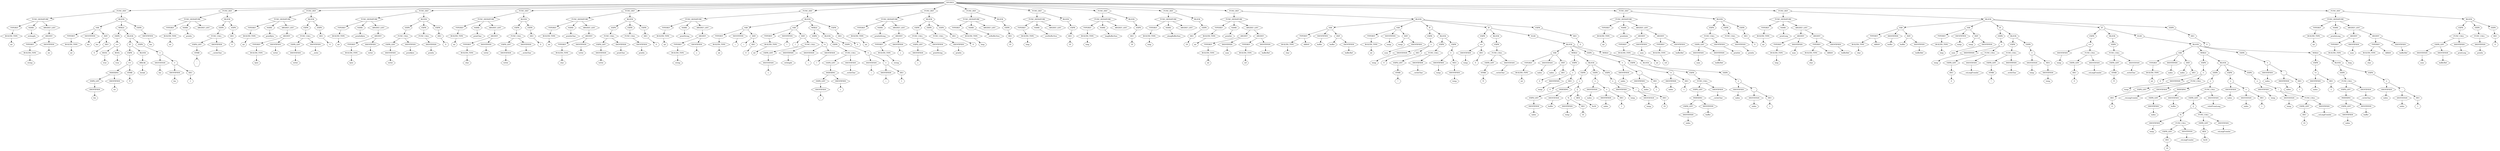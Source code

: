 digraph Tree {
    node [shape=hexagon];
    node_0 [label="SOURCE"]
    node_0 -> node_1;
    node_1 [label="FUNC_DEF"]
    node_1 -> node_2;
    node_2 [label="FUNC_SIGNATURE"]
    node_2 -> node_3;
    node_3 [label="TYPEREF"]
    node_3 -> node_4;
    node_4 [label="BUILTIN_TYPE"]
    node_4 -> node_5;
    node_5 [label="int"]
    node_2 -> node_6;
    node_6 [label="NAME"]
    node_6 -> node_7;
    node_7 [label="strlength"]
    node_2 -> node_8;
    node_8 [label="ARGDEF_LIST"]
    node_8 -> node_9;
    node_9 [label="ARGDEF"]
    node_9 -> node_10;
    node_10 [label="TYPEREF"]
    node_10 -> node_11;
    node_11 [label="BUILTIN_TYPE"]
    node_11 -> node_12;
    node_12 [label="string"]
    node_9 -> node_13;
    node_13 [label="IDENTIFIER"]
    node_13 -> node_14;
    node_14 [label="str"]
    node_1 -> node_15;
    node_15 [label="BLOCK"]
    node_15 -> node_16;
    node_16 [label="VAR"]
    node_16 -> node_17;
    node_17 [label="TYPEREF"]
    node_17 -> node_18;
    node_18 [label="BUILTIN_TYPE"]
    node_18 -> node_19;
    node_19 [label="int"]
    node_16 -> node_20;
    node_20 [label="IDENTIFIER"]
    node_20 -> node_21;
    node_21 [label="len"]
    node_16 -> node_22;
    node_22 [label="INIT"]
    node_22 -> node_23;
    node_23 [label="len"]
    node_22 -> node_24;
    node_24 [label="DEC"]
    node_24 -> node_25;
    node_25 [label="0"]
    node_15 -> node_26;
    node_26 [label="WHILE"]
    node_26 -> node_27;
    node_27 [label="EXPR"]
    node_27 -> node_28;
    node_28 [label="=="]
    node_28 -> node_29;
    node_29 [label="BOOL"]
    node_29 -> node_30;
    node_30 [label="true"]
    node_28 -> node_31;
    node_31 [label="BOOL"]
    node_31 -> node_32;
    node_32 [label="true"]
    node_26 -> node_33;
    node_33 [label="BLOCK"]
    node_33 -> node_34;
    node_34 [label="IF"]
    node_34 -> node_35;
    node_35 [label="EXPR"]
    node_35 -> node_36;
    node_36 [label="=="]
    node_36 -> node_37;
    node_37 [label="INDEXING"]
    node_37 -> node_38;
    node_38 [label="EXPR_LIST"]
    node_38 -> node_39;
    node_39 [label="IDENTIFIER"]
    node_39 -> node_40;
    node_40 [label="len"]
    node_37 -> node_41;
    node_41 [label="IDENTIFIER"]
    node_41 -> node_42;
    node_42 [label="str"]
    node_36 -> node_43;
    node_43 [label="SYMB"]
    node_43 -> node_44;
    node_44 [label="'\0'"]
    node_34 -> node_45;
    node_45 [label="BLOCK"]
    node_45 -> node_46;
    node_46 [label="BREAK"]
    node_46 -> node_47;
    node_47 [label="break"]
    node_33 -> node_48;
    node_48 [label="EXPR"]
    node_48 -> node_49;
    node_49 [label="="]
    node_49 -> node_50;
    node_50 [label="IDENTIFIER"]
    node_50 -> node_51;
    node_51 [label="len"]
    node_49 -> node_52;
    node_52 [label="+"]
    node_52 -> node_53;
    node_53 [label="IDENTIFIER"]
    node_53 -> node_54;
    node_54 [label="len"]
    node_52 -> node_55;
    node_55 [label="DEC"]
    node_55 -> node_56;
    node_56 [label="1"]
    node_15 -> node_57;
    node_57 [label="EXPR"]
    node_57 -> node_58;
    node_58 [label="IDENTIFIER"]
    node_58 -> node_59;
    node_59 [label="len"]
    node_0 -> node_60;
    node_60 [label="FUNC_DEF"]
    node_60 -> node_61;
    node_61 [label="FUNC_SIGNATURE"]
    node_61 -> node_62;
    node_62 [label="TYPEREF"]
    node_62 -> node_63;
    node_63 [label="BUILTIN_TYPE"]
    node_63 -> node_64;
    node_64 [label="int"]
    node_61 -> node_65;
    node_65 [label="NAME"]
    node_65 -> node_66;
    node_66 [label="println"]
    node_61 -> node_67;
    node_67 [label="ARGDEF_LIST"]
    node_60 -> node_68;
    node_68 [label="BLOCK"]
    node_68 -> node_69;
    node_69 [label="EXPR"]
    node_69 -> node_70;
    node_70 [label="FUNC_CALL"]
    node_70 -> node_71;
    node_71 [label="EXPR_LIST"]
    node_71 -> node_72;
    node_72 [label="SYMB"]
    node_72 -> node_73;
    node_73 [label="'\n'"]
    node_70 -> node_74;
    node_74 [label="IDENTIFIER"]
    node_74 -> node_75;
    node_75 [label="__writeChar"]
    node_68 -> node_76;
    node_76 [label="EXPR"]
    node_76 -> node_77;
    node_77 [label="DEC"]
    node_77 -> node_78;
    node_78 [label="0"]
    node_0 -> node_79;
    node_79 [label="FUNC_DEF"]
    node_79 -> node_80;
    node_80 [label="FUNC_SIGNATURE"]
    node_80 -> node_81;
    node_81 [label="TYPEREF"]
    node_81 -> node_82;
    node_82 [label="BUILTIN_TYPE"]
    node_82 -> node_83;
    node_83 [label="int"]
    node_80 -> node_84;
    node_84 [label="NAME"]
    node_84 -> node_85;
    node_85 [label="printByte"]
    node_80 -> node_86;
    node_86 [label="ARGDEF_LIST"]
    node_86 -> node_87;
    node_87 [label="ARGDEF"]
    node_87 -> node_88;
    node_88 [label="TYPEREF"]
    node_88 -> node_89;
    node_89 [label="BUILTIN_TYPE"]
    node_89 -> node_90;
    node_90 [label="byte"]
    node_87 -> node_91;
    node_91 [label="IDENTIFIER"]
    node_91 -> node_92;
    node_92 [label="toOut"]
    node_79 -> node_93;
    node_93 [label="BLOCK"]
    node_93 -> node_94;
    node_94 [label="EXPR"]
    node_94 -> node_95;
    node_95 [label="FUNC_CALL"]
    node_95 -> node_96;
    node_96 [label="EXPR_LIST"]
    node_96 -> node_97;
    node_97 [label="IDENTIFIER"]
    node_97 -> node_98;
    node_98 [label="toOut"]
    node_95 -> node_99;
    node_99 [label="IDENTIFIER"]
    node_99 -> node_100;
    node_100 [label="__write"]
    node_93 -> node_101;
    node_101 [label="EXPR"]
    node_101 -> node_102;
    node_102 [label="DEC"]
    node_102 -> node_103;
    node_103 [label="0"]
    node_0 -> node_104;
    node_104 [label="FUNC_DEF"]
    node_104 -> node_105;
    node_105 [label="FUNC_SIGNATURE"]
    node_105 -> node_106;
    node_106 [label="TYPEREF"]
    node_106 -> node_107;
    node_107 [label="BUILTIN_TYPE"]
    node_107 -> node_108;
    node_108 [label="int"]
    node_105 -> node_109;
    node_109 [label="NAME"]
    node_109 -> node_110;
    node_110 [label="printlnByte"]
    node_105 -> node_111;
    node_111 [label="ARGDEF_LIST"]
    node_111 -> node_112;
    node_112 [label="ARGDEF"]
    node_112 -> node_113;
    node_113 [label="TYPEREF"]
    node_113 -> node_114;
    node_114 [label="BUILTIN_TYPE"]
    node_114 -> node_115;
    node_115 [label="byte"]
    node_112 -> node_116;
    node_116 [label="IDENTIFIER"]
    node_116 -> node_117;
    node_117 [label="toOut"]
    node_104 -> node_118;
    node_118 [label="BLOCK"]
    node_118 -> node_119;
    node_119 [label="EXPR"]
    node_119 -> node_120;
    node_120 [label="FUNC_CALL"]
    node_120 -> node_121;
    node_121 [label="EXPR_LIST"]
    node_121 -> node_122;
    node_122 [label="IDENTIFIER"]
    node_122 -> node_123;
    node_123 [label="toOut"]
    node_120 -> node_124;
    node_124 [label="IDENTIFIER"]
    node_124 -> node_125;
    node_125 [label="printByte"]
    node_118 -> node_126;
    node_126 [label="EXPR"]
    node_126 -> node_127;
    node_127 [label="FUNC_CALL"]
    node_127 -> node_128;
    node_128 [label="IDENTIFIER"]
    node_128 -> node_129;
    node_129 [label="println"]
    node_118 -> node_130;
    node_130 [label="EXPR"]
    node_130 -> node_131;
    node_131 [label="DEC"]
    node_131 -> node_132;
    node_132 [label="0"]
    node_0 -> node_133;
    node_133 [label="FUNC_DEF"]
    node_133 -> node_134;
    node_134 [label="FUNC_SIGNATURE"]
    node_134 -> node_135;
    node_135 [label="TYPEREF"]
    node_135 -> node_136;
    node_136 [label="BUILTIN_TYPE"]
    node_136 -> node_137;
    node_137 [label="int"]
    node_134 -> node_138;
    node_138 [label="NAME"]
    node_138 -> node_139;
    node_139 [label="printChar"]
    node_134 -> node_140;
    node_140 [label="ARGDEF_LIST"]
    node_140 -> node_141;
    node_141 [label="ARGDEF"]
    node_141 -> node_142;
    node_142 [label="TYPEREF"]
    node_142 -> node_143;
    node_143 [label="BUILTIN_TYPE"]
    node_143 -> node_144;
    node_144 [label="char"]
    node_141 -> node_145;
    node_145 [label="IDENTIFIER"]
    node_145 -> node_146;
    node_146 [label="toOut"]
    node_133 -> node_147;
    node_147 [label="BLOCK"]
    node_147 -> node_148;
    node_148 [label="EXPR"]
    node_148 -> node_149;
    node_149 [label="FUNC_CALL"]
    node_149 -> node_150;
    node_150 [label="EXPR_LIST"]
    node_150 -> node_151;
    node_151 [label="IDENTIFIER"]
    node_151 -> node_152;
    node_152 [label="toOut"]
    node_149 -> node_153;
    node_153 [label="IDENTIFIER"]
    node_153 -> node_154;
    node_154 [label="__writeChar"]
    node_147 -> node_155;
    node_155 [label="EXPR"]
    node_155 -> node_156;
    node_156 [label="DEC"]
    node_156 -> node_157;
    node_157 [label="0"]
    node_0 -> node_158;
    node_158 [label="FUNC_DEF"]
    node_158 -> node_159;
    node_159 [label="FUNC_SIGNATURE"]
    node_159 -> node_160;
    node_160 [label="TYPEREF"]
    node_160 -> node_161;
    node_161 [label="BUILTIN_TYPE"]
    node_161 -> node_162;
    node_162 [label="int"]
    node_159 -> node_163;
    node_163 [label="NAME"]
    node_163 -> node_164;
    node_164 [label="printlnChar"]
    node_159 -> node_165;
    node_165 [label="ARGDEF_LIST"]
    node_165 -> node_166;
    node_166 [label="ARGDEF"]
    node_166 -> node_167;
    node_167 [label="TYPEREF"]
    node_167 -> node_168;
    node_168 [label="BUILTIN_TYPE"]
    node_168 -> node_169;
    node_169 [label="char"]
    node_166 -> node_170;
    node_170 [label="IDENTIFIER"]
    node_170 -> node_171;
    node_171 [label="toOut"]
    node_158 -> node_172;
    node_172 [label="BLOCK"]
    node_172 -> node_173;
    node_173 [label="EXPR"]
    node_173 -> node_174;
    node_174 [label="FUNC_CALL"]
    node_174 -> node_175;
    node_175 [label="EXPR_LIST"]
    node_175 -> node_176;
    node_176 [label="IDENTIFIER"]
    node_176 -> node_177;
    node_177 [label="toOut"]
    node_174 -> node_178;
    node_178 [label="IDENTIFIER"]
    node_178 -> node_179;
    node_179 [label="printChar"]
    node_172 -> node_180;
    node_180 [label="EXPR"]
    node_180 -> node_181;
    node_181 [label="FUNC_CALL"]
    node_181 -> node_182;
    node_182 [label="IDENTIFIER"]
    node_182 -> node_183;
    node_183 [label="println"]
    node_172 -> node_184;
    node_184 [label="EXPR"]
    node_184 -> node_185;
    node_185 [label="DEC"]
    node_185 -> node_186;
    node_186 [label="0"]
    node_0 -> node_187;
    node_187 [label="FUNC_DEF"]
    node_187 -> node_188;
    node_188 [label="FUNC_SIGNATURE"]
    node_188 -> node_189;
    node_189 [label="TYPEREF"]
    node_189 -> node_190;
    node_190 [label="BUILTIN_TYPE"]
    node_190 -> node_191;
    node_191 [label="int"]
    node_188 -> node_192;
    node_192 [label="NAME"]
    node_192 -> node_193;
    node_193 [label="printString"]
    node_188 -> node_194;
    node_194 [label="ARGDEF_LIST"]
    node_194 -> node_195;
    node_195 [label="ARGDEF"]
    node_195 -> node_196;
    node_196 [label="TYPEREF"]
    node_196 -> node_197;
    node_197 [label="BUILTIN_TYPE"]
    node_197 -> node_198;
    node_198 [label="string"]
    node_195 -> node_199;
    node_199 [label="IDENTIFIER"]
    node_199 -> node_200;
    node_200 [label="s"]
    node_187 -> node_201;
    node_201 [label="BLOCK"]
    node_201 -> node_202;
    node_202 [label="VAR"]
    node_202 -> node_203;
    node_203 [label="TYPEREF"]
    node_203 -> node_204;
    node_204 [label="BUILTIN_TYPE"]
    node_204 -> node_205;
    node_205 [label="int"]
    node_202 -> node_206;
    node_206 [label="IDENTIFIER"]
    node_206 -> node_207;
    node_207 [label="i"]
    node_202 -> node_208;
    node_208 [label="INIT"]
    node_208 -> node_209;
    node_209 [label="i"]
    node_208 -> node_210;
    node_210 [label="DEC"]
    node_210 -> node_211;
    node_211 [label="0"]
    node_201 -> node_212;
    node_212 [label="VAR"]
    node_212 -> node_213;
    node_213 [label="TYPEREF"]
    node_213 -> node_214;
    node_214 [label="BUILTIN_TYPE"]
    node_214 -> node_215;
    node_215 [label="int"]
    node_212 -> node_216;
    node_216 [label="IDENTIFIER"]
    node_216 -> node_217;
    node_217 [label="l"]
    node_212 -> node_218;
    node_218 [label="INIT"]
    node_218 -> node_219;
    node_219 [label="l"]
    node_218 -> node_220;
    node_220 [label="FUNC_CALL"]
    node_220 -> node_221;
    node_221 [label="EXPR_LIST"]
    node_221 -> node_222;
    node_222 [label="IDENTIFIER"]
    node_222 -> node_223;
    node_223 [label="s"]
    node_220 -> node_224;
    node_224 [label="IDENTIFIER"]
    node_224 -> node_225;
    node_225 [label="strlength"]
    node_201 -> node_226;
    node_226 [label="WHILE"]
    node_226 -> node_227;
    node_227 [label="EXPR"]
    node_227 -> node_228;
    node_228 [label="!="]
    node_228 -> node_229;
    node_229 [label="IDENTIFIER"]
    node_229 -> node_230;
    node_230 [label="i"]
    node_228 -> node_231;
    node_231 [label="IDENTIFIER"]
    node_231 -> node_232;
    node_232 [label="l"]
    node_226 -> node_233;
    node_233 [label="BLOCK"]
    node_233 -> node_234;
    node_234 [label="EXPR"]
    node_234 -> node_235;
    node_235 [label="FUNC_CALL"]
    node_235 -> node_236;
    node_236 [label="EXPR_LIST"]
    node_236 -> node_237;
    node_237 [label="INDEXING"]
    node_237 -> node_238;
    node_238 [label="EXPR_LIST"]
    node_238 -> node_239;
    node_239 [label="IDENTIFIER"]
    node_239 -> node_240;
    node_240 [label="i"]
    node_237 -> node_241;
    node_241 [label="IDENTIFIER"]
    node_241 -> node_242;
    node_242 [label="s"]
    node_235 -> node_243;
    node_243 [label="IDENTIFIER"]
    node_243 -> node_244;
    node_244 [label="__writeChar"]
    node_233 -> node_245;
    node_245 [label="EXPR"]
    node_245 -> node_246;
    node_246 [label="="]
    node_246 -> node_247;
    node_247 [label="IDENTIFIER"]
    node_247 -> node_248;
    node_248 [label="i"]
    node_246 -> node_249;
    node_249 [label="+"]
    node_249 -> node_250;
    node_250 [label="IDENTIFIER"]
    node_250 -> node_251;
    node_251 [label="i"]
    node_249 -> node_252;
    node_252 [label="DEC"]
    node_252 -> node_253;
    node_253 [label="1"]
    node_201 -> node_254;
    node_254 [label="EXPR"]
    node_254 -> node_255;
    node_255 [label="DEC"]
    node_255 -> node_256;
    node_256 [label="0"]
    node_0 -> node_257;
    node_257 [label="FUNC_DEF"]
    node_257 -> node_258;
    node_258 [label="FUNC_SIGNATURE"]
    node_258 -> node_259;
    node_259 [label="TYPEREF"]
    node_259 -> node_260;
    node_260 [label="BUILTIN_TYPE"]
    node_260 -> node_261;
    node_261 [label="int"]
    node_258 -> node_262;
    node_262 [label="NAME"]
    node_262 -> node_263;
    node_263 [label="printlnString"]
    node_258 -> node_264;
    node_264 [label="ARGDEF_LIST"]
    node_264 -> node_265;
    node_265 [label="ARGDEF"]
    node_265 -> node_266;
    node_266 [label="TYPEREF"]
    node_266 -> node_267;
    node_267 [label="BUILTIN_TYPE"]
    node_267 -> node_268;
    node_268 [label="string"]
    node_265 -> node_269;
    node_269 [label="IDENTIFIER"]
    node_269 -> node_270;
    node_270 [label="s"]
    node_257 -> node_271;
    node_271 [label="BLOCK"]
    node_271 -> node_272;
    node_272 [label="EXPR"]
    node_272 -> node_273;
    node_273 [label="FUNC_CALL"]
    node_273 -> node_274;
    node_274 [label="EXPR_LIST"]
    node_274 -> node_275;
    node_275 [label="IDENTIFIER"]
    node_275 -> node_276;
    node_276 [label="s"]
    node_273 -> node_277;
    node_277 [label="IDENTIFIER"]
    node_277 -> node_278;
    node_278 [label="printString"]
    node_271 -> node_279;
    node_279 [label="EXPR"]
    node_279 -> node_280;
    node_280 [label="FUNC_CALL"]
    node_280 -> node_281;
    node_281 [label="IDENTIFIER"]
    node_281 -> node_282;
    node_282 [label="println"]
    node_271 -> node_283;
    node_283 [label="EXPR"]
    node_283 -> node_284;
    node_284 [label="DEC"]
    node_284 -> node_285;
    node_285 [label="0"]
    node_0 -> node_286;
    node_286 [label="FUNC_DEF"]
    node_286 -> node_287;
    node_287 [label="FUNC_SIGNATURE"]
    node_287 -> node_288;
    node_288 [label="TYPEREF"]
    node_288 -> node_289;
    node_289 [label="BUILTIN_TYPE"]
    node_289 -> node_290;
    node_290 [label="long"]
    node_287 -> node_291;
    node_291 [label="NAME"]
    node_291 -> node_292;
    node_292 [label="intBufferSize"]
    node_287 -> node_293;
    node_293 [label="ARGDEF_LIST"]
    node_286 -> node_294;
    node_294 [label="BLOCK"]
    node_294 -> node_295;
    node_295 [label="EXPR"]
    node_295 -> node_296;
    node_296 [label="DEC"]
    node_296 -> node_297;
    node_297 [label="10"]
    node_0 -> node_298;
    node_298 [label="FUNC_DEF"]
    node_298 -> node_299;
    node_299 [label="FUNC_SIGNATURE"]
    node_299 -> node_300;
    node_300 [label="TYPEREF"]
    node_300 -> node_301;
    node_301 [label="BUILTIN_TYPE"]
    node_301 -> node_302;
    node_302 [label="long"]
    node_299 -> node_303;
    node_303 [label="NAME"]
    node_303 -> node_304;
    node_304 [label="uintBufferSize"]
    node_299 -> node_305;
    node_305 [label="ARGDEF_LIST"]
    node_298 -> node_306;
    node_306 [label="BLOCK"]
    node_306 -> node_307;
    node_307 [label="EXPR"]
    node_307 -> node_308;
    node_308 [label="DEC"]
    node_308 -> node_309;
    node_309 [label="10"]
    node_0 -> node_310;
    node_310 [label="FUNC_DEF"]
    node_310 -> node_311;
    node_311 [label="FUNC_SIGNATURE"]
    node_311 -> node_312;
    node_312 [label="TYPEREF"]
    node_312 -> node_313;
    node_313 [label="BUILTIN_TYPE"]
    node_313 -> node_314;
    node_314 [label="long"]
    node_311 -> node_315;
    node_315 [label="NAME"]
    node_315 -> node_316;
    node_316 [label="longBufferSize"]
    node_311 -> node_317;
    node_317 [label="ARGDEF_LIST"]
    node_310 -> node_318;
    node_318 [label="BLOCK"]
    node_318 -> node_319;
    node_319 [label="EXPR"]
    node_319 -> node_320;
    node_320 [label="DEC"]
    node_320 -> node_321;
    node_321 [label="19"]
    node_0 -> node_322;
    node_322 [label="FUNC_DEF"]
    node_322 -> node_323;
    node_323 [label="FUNC_SIGNATURE"]
    node_323 -> node_324;
    node_324 [label="TYPEREF"]
    node_324 -> node_325;
    node_325 [label="BUILTIN_TYPE"]
    node_325 -> node_326;
    node_326 [label="long"]
    node_323 -> node_327;
    node_327 [label="NAME"]
    node_327 -> node_328;
    node_328 [label="ulongBufferSize"]
    node_323 -> node_329;
    node_329 [label="ARGDEF_LIST"]
    node_322 -> node_330;
    node_330 [label="BLOCK"]
    node_330 -> node_331;
    node_331 [label="EXPR"]
    node_331 -> node_332;
    node_332 [label="DEC"]
    node_332 -> node_333;
    node_333 [label="19"]
    node_0 -> node_334;
    node_334 [label="FUNC_DEF"]
    node_334 -> node_335;
    node_335 [label="FUNC_SIGNATURE"]
    node_335 -> node_336;
    node_336 [label="TYPEREF"]
    node_336 -> node_337;
    node_337 [label="BUILTIN_TYPE"]
    node_337 -> node_338;
    node_338 [label="int"]
    node_335 -> node_339;
    node_339 [label="NAME"]
    node_339 -> node_340;
    node_340 [label="printInt"]
    node_335 -> node_341;
    node_341 [label="ARGDEF_LIST"]
    node_341 -> node_342;
    node_342 [label="ARGDEF"]
    node_342 -> node_343;
    node_343 [label="TYPEREF"]
    node_343 -> node_344;
    node_344 [label="BUILTIN_TYPE"]
    node_344 -> node_345;
    node_345 [label="int"]
    node_342 -> node_346;
    node_346 [label="IDENTIFIER"]
    node_346 -> node_347;
    node_347 [label="num"]
    node_341 -> node_348;
    node_348 [label="ARGDEF"]
    node_348 -> node_349;
    node_349 [label="TYPEREF"]
    node_349 -> node_350;
    node_350 [label="BUILTIN_TYPE"]
    node_350 -> node_351;
    node_351 [label="ref"]
    node_348 -> node_352;
    node_352 [label="IDENTIFIER"]
    node_352 -> node_353;
    node_353 [label="bufferRef"]
    node_334 -> node_354;
    node_354 [label="BLOCK"]
    node_354 -> node_355;
    node_355 [label="VAR"]
    node_355 -> node_356;
    node_356 [label="TYPEREF"]
    node_356 -> node_357;
    node_357 [label="BUILTIN_TYPE"]
    node_357 -> node_358;
    node_358 [label="char"]
    node_356 -> node_359;
    node_359 [label="ARRAY"]
    node_355 -> node_360;
    node_360 [label="IDENTIFIER"]
    node_360 -> node_361;
    node_361 [label="buffer"]
    node_355 -> node_362;
    node_362 [label="INIT"]
    node_362 -> node_363;
    node_363 [label="buffer"]
    node_362 -> node_364;
    node_364 [label="IDENTIFIER"]
    node_364 -> node_365;
    node_365 [label="bufferRef"]
    node_354 -> node_366;
    node_366 [label="VAR"]
    node_366 -> node_367;
    node_367 [label="TYPEREF"]
    node_367 -> node_368;
    node_368 [label="BUILTIN_TYPE"]
    node_368 -> node_369;
    node_369 [label="int"]
    node_366 -> node_370;
    node_370 [label="IDENTIFIER"]
    node_370 -> node_371;
    node_371 [label="temp"]
    node_366 -> node_372;
    node_372 [label="INIT"]
    node_372 -> node_373;
    node_373 [label="temp"]
    node_372 -> node_374;
    node_374 [label="IDENTIFIER"]
    node_374 -> node_375;
    node_375 [label="num"]
    node_354 -> node_376;
    node_376 [label="IF"]
    node_376 -> node_377;
    node_377 [label="EXPR"]
    node_377 -> node_378;
    node_378 [label="<"]
    node_378 -> node_379;
    node_379 [label="IDENTIFIER"]
    node_379 -> node_380;
    node_380 [label="temp"]
    node_378 -> node_381;
    node_381 [label="DEC"]
    node_381 -> node_382;
    node_382 [label="0"]
    node_376 -> node_383;
    node_383 [label="BLOCK"]
    node_383 -> node_384;
    node_384 [label="EXPR"]
    node_384 -> node_385;
    node_385 [label="FUNC_CALL"]
    node_385 -> node_386;
    node_386 [label="EXPR_LIST"]
    node_386 -> node_387;
    node_387 [label="SYMB"]
    node_387 -> node_388;
    node_388 [label="'-'"]
    node_385 -> node_389;
    node_389 [label="IDENTIFIER"]
    node_389 -> node_390;
    node_390 [label="__writeChar"]
    node_383 -> node_391;
    node_391 [label="EXPR"]
    node_391 -> node_392;
    node_392 [label="="]
    node_392 -> node_393;
    node_393 [label="IDENTIFIER"]
    node_393 -> node_394;
    node_394 [label="temp"]
    node_392 -> node_395;
    node_395 [label="NEG"]
    node_395 -> node_396;
    node_396 [label="IDENTIFIER"]
    node_396 -> node_397;
    node_397 [label="temp"]
    node_354 -> node_398;
    node_398 [label="IF"]
    node_398 -> node_399;
    node_399 [label="EXPR"]
    node_399 -> node_400;
    node_400 [label="=="]
    node_400 -> node_401;
    node_401 [label="IDENTIFIER"]
    node_401 -> node_402;
    node_402 [label="temp"]
    node_400 -> node_403;
    node_403 [label="DEC"]
    node_403 -> node_404;
    node_404 [label="0"]
    node_398 -> node_405;
    node_405 [label="BLOCK"]
    node_405 -> node_406;
    node_406 [label="EXPR"]
    node_406 -> node_407;
    node_407 [label="FUNC_CALL"]
    node_407 -> node_408;
    node_408 [label="EXPR_LIST"]
    node_408 -> node_409;
    node_409 [label="SYMB"]
    node_409 -> node_410;
    node_410 [label="'0'"]
    node_407 -> node_411;
    node_411 [label="IDENTIFIER"]
    node_411 -> node_412;
    node_412 [label="__writeChar"]
    node_398 -> node_413;
    node_413 [label="ELSE"]
    node_413 -> node_414;
    node_414 [label="BLOCK"]
    node_414 -> node_415;
    node_415 [label="VAR"]
    node_415 -> node_416;
    node_416 [label="TYPEREF"]
    node_416 -> node_417;
    node_417 [label="BUILTIN_TYPE"]
    node_417 -> node_418;
    node_418 [label="int"]
    node_415 -> node_419;
    node_419 [label="IDENTIFIER"]
    node_419 -> node_420;
    node_420 [label="index"]
    node_415 -> node_421;
    node_421 [label="INIT"]
    node_421 -> node_422;
    node_422 [label="index"]
    node_421 -> node_423;
    node_423 [label="DEC"]
    node_423 -> node_424;
    node_424 [label="0"]
    node_414 -> node_425;
    node_425 [label="WHILE"]
    node_425 -> node_426;
    node_426 [label="EXPR"]
    node_426 -> node_427;
    node_427 [label=">"]
    node_427 -> node_428;
    node_428 [label="IDENTIFIER"]
    node_428 -> node_429;
    node_429 [label="temp"]
    node_427 -> node_430;
    node_430 [label="DEC"]
    node_430 -> node_431;
    node_431 [label="0"]
    node_425 -> node_432;
    node_432 [label="BLOCK"]
    node_432 -> node_433;
    node_433 [label="EXPR"]
    node_433 -> node_434;
    node_434 [label="="]
    node_434 -> node_435;
    node_435 [label="INDEXING"]
    node_435 -> node_436;
    node_436 [label="EXPR_LIST"]
    node_436 -> node_437;
    node_437 [label="IDENTIFIER"]
    node_437 -> node_438;
    node_438 [label="index"]
    node_435 -> node_439;
    node_439 [label="IDENTIFIER"]
    node_439 -> node_440;
    node_440 [label="buffer"]
    node_434 -> node_441;
    node_441 [label="||"]
    node_441 -> node_442;
    node_442 [label="%"]
    node_442 -> node_443;
    node_443 [label="IDENTIFIER"]
    node_443 -> node_444;
    node_444 [label="temp"]
    node_442 -> node_445;
    node_445 [label="DEC"]
    node_445 -> node_446;
    node_446 [label="10"]
    node_441 -> node_447;
    node_447 [label="HEX"]
    node_447 -> node_448;
    node_448 [label="0x30"]
    node_432 -> node_449;
    node_449 [label="EXPR"]
    node_449 -> node_450;
    node_450 [label="="]
    node_450 -> node_451;
    node_451 [label="IDENTIFIER"]
    node_451 -> node_452;
    node_452 [label="index"]
    node_450 -> node_453;
    node_453 [label="+"]
    node_453 -> node_454;
    node_454 [label="IDENTIFIER"]
    node_454 -> node_455;
    node_455 [label="index"]
    node_453 -> node_456;
    node_456 [label="DEC"]
    node_456 -> node_457;
    node_457 [label="1"]
    node_432 -> node_458;
    node_458 [label="EXPR"]
    node_458 -> node_459;
    node_459 [label="="]
    node_459 -> node_460;
    node_460 [label="IDENTIFIER"]
    node_460 -> node_461;
    node_461 [label="temp"]
    node_459 -> node_462;
    node_462 [label="/"]
    node_462 -> node_463;
    node_463 [label="IDENTIFIER"]
    node_463 -> node_464;
    node_464 [label="temp"]
    node_462 -> node_465;
    node_465 [label="DEC"]
    node_465 -> node_466;
    node_466 [label="10"]
    node_414 -> node_467;
    node_467 [label="EXPR"]
    node_467 -> node_468;
    node_468 [label="="]
    node_468 -> node_469;
    node_469 [label="IDENTIFIER"]
    node_469 -> node_470;
    node_470 [label="index"]
    node_468 -> node_471;
    node_471 [label="-"]
    node_471 -> node_472;
    node_472 [label="IDENTIFIER"]
    node_472 -> node_473;
    node_473 [label="index"]
    node_471 -> node_474;
    node_474 [label="DEC"]
    node_474 -> node_475;
    node_475 [label="1"]
    node_414 -> node_476;
    node_476 [label="WHILE"]
    node_476 -> node_477;
    node_477 [label="EXPR"]
    node_477 -> node_478;
    node_478 [label="!="]
    node_478 -> node_479;
    node_479 [label="IDENTIFIER"]
    node_479 -> node_480;
    node_480 [label="index"]
    node_478 -> node_481;
    node_481 [label="DEC"]
    node_481 -> node_482;
    node_482 [label="-1"]
    node_476 -> node_483;
    node_483 [label="BLOCK"]
    node_483 -> node_484;
    node_484 [label="EXPR"]
    node_484 -> node_485;
    node_485 [label="FUNC_CALL"]
    node_485 -> node_486;
    node_486 [label="EXPR_LIST"]
    node_486 -> node_487;
    node_487 [label="INDEXING"]
    node_487 -> node_488;
    node_488 [label="EXPR_LIST"]
    node_488 -> node_489;
    node_489 [label="IDENTIFIER"]
    node_489 -> node_490;
    node_490 [label="index"]
    node_487 -> node_491;
    node_491 [label="IDENTIFIER"]
    node_491 -> node_492;
    node_492 [label="buffer"]
    node_485 -> node_493;
    node_493 [label="IDENTIFIER"]
    node_493 -> node_494;
    node_494 [label="__writeChar"]
    node_483 -> node_495;
    node_495 [label="EXPR"]
    node_495 -> node_496;
    node_496 [label="="]
    node_496 -> node_497;
    node_497 [label="IDENTIFIER"]
    node_497 -> node_498;
    node_498 [label="index"]
    node_496 -> node_499;
    node_499 [label="-"]
    node_499 -> node_500;
    node_500 [label="IDENTIFIER"]
    node_500 -> node_501;
    node_501 [label="index"]
    node_499 -> node_502;
    node_502 [label="DEC"]
    node_502 -> node_503;
    node_503 [label="1"]
    node_354 -> node_504;
    node_504 [label="EXPR"]
    node_504 -> node_505;
    node_505 [label="DEC"]
    node_505 -> node_506;
    node_506 [label="0"]
    node_0 -> node_507;
    node_507 [label="FUNC_DEF"]
    node_507 -> node_508;
    node_508 [label="FUNC_SIGNATURE"]
    node_508 -> node_509;
    node_509 [label="TYPEREF"]
    node_509 -> node_510;
    node_510 [label="BUILTIN_TYPE"]
    node_510 -> node_511;
    node_511 [label="int"]
    node_508 -> node_512;
    node_512 [label="NAME"]
    node_512 -> node_513;
    node_513 [label="printlnInt"]
    node_508 -> node_514;
    node_514 [label="ARGDEF_LIST"]
    node_514 -> node_515;
    node_515 [label="ARGDEF"]
    node_515 -> node_516;
    node_516 [label="TYPEREF"]
    node_516 -> node_517;
    node_517 [label="BUILTIN_TYPE"]
    node_517 -> node_518;
    node_518 [label="int"]
    node_515 -> node_519;
    node_519 [label="IDENTIFIER"]
    node_519 -> node_520;
    node_520 [label="num"]
    node_514 -> node_521;
    node_521 [label="ARGDEF"]
    node_521 -> node_522;
    node_522 [label="TYPEREF"]
    node_522 -> node_523;
    node_523 [label="BUILTIN_TYPE"]
    node_523 -> node_524;
    node_524 [label="ref"]
    node_521 -> node_525;
    node_525 [label="IDENTIFIER"]
    node_525 -> node_526;
    node_526 [label="bufferRef"]
    node_507 -> node_527;
    node_527 [label="BLOCK"]
    node_527 -> node_528;
    node_528 [label="EXPR"]
    node_528 -> node_529;
    node_529 [label="FUNC_CALL"]
    node_529 -> node_530;
    node_530 [label="EXPR_LIST"]
    node_530 -> node_531;
    node_531 [label="IDENTIFIER"]
    node_531 -> node_532;
    node_532 [label="num"]
    node_530 -> node_533;
    node_533 [label="IDENTIFIER"]
    node_533 -> node_534;
    node_534 [label="bufferRef"]
    node_529 -> node_535;
    node_535 [label="IDENTIFIER"]
    node_535 -> node_536;
    node_536 [label="printInt"]
    node_527 -> node_537;
    node_537 [label="EXPR"]
    node_537 -> node_538;
    node_538 [label="FUNC_CALL"]
    node_538 -> node_539;
    node_539 [label="IDENTIFIER"]
    node_539 -> node_540;
    node_540 [label="println"]
    node_527 -> node_541;
    node_541 [label="EXPR"]
    node_541 -> node_542;
    node_542 [label="DEC"]
    node_542 -> node_543;
    node_543 [label="0"]
    node_0 -> node_544;
    node_544 [label="FUNC_DEF"]
    node_544 -> node_545;
    node_545 [label="FUNC_SIGNATURE"]
    node_545 -> node_546;
    node_546 [label="TYPEREF"]
    node_546 -> node_547;
    node_547 [label="BUILTIN_TYPE"]
    node_547 -> node_548;
    node_548 [label="int"]
    node_545 -> node_549;
    node_549 [label="NAME"]
    node_549 -> node_550;
    node_550 [label="printLong"]
    node_545 -> node_551;
    node_551 [label="ARGDEF_LIST"]
    node_551 -> node_552;
    node_552 [label="ARGDEF"]
    node_552 -> node_553;
    node_553 [label="TYPEREF"]
    node_553 -> node_554;
    node_554 [label="BUILTIN_TYPE"]
    node_554 -> node_555;
    node_555 [label="long"]
    node_552 -> node_556;
    node_556 [label="IDENTIFIER"]
    node_556 -> node_557;
    node_557 [label="num"]
    node_551 -> node_558;
    node_558 [label="ARGDEF"]
    node_558 -> node_559;
    node_559 [label="TYPEREF"]
    node_559 -> node_560;
    node_560 [label="BUILTIN_TYPE"]
    node_560 -> node_561;
    node_561 [label="char"]
    node_559 -> node_562;
    node_562 [label="ARRAY"]
    node_558 -> node_563;
    node_563 [label="IDENTIFIER"]
    node_563 -> node_564;
    node_564 [label="bufferRef"]
    node_544 -> node_565;
    node_565 [label="BLOCK"]
    node_565 -> node_566;
    node_566 [label="VAR"]
    node_566 -> node_567;
    node_567 [label="TYPEREF"]
    node_567 -> node_568;
    node_568 [label="BUILTIN_TYPE"]
    node_568 -> node_569;
    node_569 [label="char"]
    node_567 -> node_570;
    node_570 [label="ARRAY"]
    node_566 -> node_571;
    node_571 [label="IDENTIFIER"]
    node_571 -> node_572;
    node_572 [label="buffer"]
    node_566 -> node_573;
    node_573 [label="INIT"]
    node_573 -> node_574;
    node_574 [label="buffer"]
    node_573 -> node_575;
    node_575 [label="IDENTIFIER"]
    node_575 -> node_576;
    node_576 [label="bufferRef"]
    node_565 -> node_577;
    node_577 [label="VAR"]
    node_577 -> node_578;
    node_578 [label="TYPEREF"]
    node_578 -> node_579;
    node_579 [label="BUILTIN_TYPE"]
    node_579 -> node_580;
    node_580 [label="long"]
    node_577 -> node_581;
    node_581 [label="IDENTIFIER"]
    node_581 -> node_582;
    node_582 [label="temp"]
    node_577 -> node_583;
    node_583 [label="INIT"]
    node_583 -> node_584;
    node_584 [label="temp"]
    node_583 -> node_585;
    node_585 [label="IDENTIFIER"]
    node_585 -> node_586;
    node_586 [label="num"]
    node_565 -> node_587;
    node_587 [label="IF"]
    node_587 -> node_588;
    node_588 [label="EXPR"]
    node_588 -> node_589;
    node_589 [label="<"]
    node_589 -> node_590;
    node_590 [label="IDENTIFIER"]
    node_590 -> node_591;
    node_591 [label="temp"]
    node_589 -> node_592;
    node_592 [label="FUNC_CALL"]
    node_592 -> node_593;
    node_593 [label="EXPR_LIST"]
    node_593 -> node_594;
    node_594 [label="DEC"]
    node_594 -> node_595;
    node_595 [label="0"]
    node_592 -> node_596;
    node_596 [label="IDENTIFIER"]
    node_596 -> node_597;
    node_597 [label="__toLongFromInt"]
    node_587 -> node_598;
    node_598 [label="BLOCK"]
    node_598 -> node_599;
    node_599 [label="EXPR"]
    node_599 -> node_600;
    node_600 [label="FUNC_CALL"]
    node_600 -> node_601;
    node_601 [label="EXPR_LIST"]
    node_601 -> node_602;
    node_602 [label="SYMB"]
    node_602 -> node_603;
    node_603 [label="'-'"]
    node_600 -> node_604;
    node_604 [label="IDENTIFIER"]
    node_604 -> node_605;
    node_605 [label="__writeChar"]
    node_598 -> node_606;
    node_606 [label="EXPR"]
    node_606 -> node_607;
    node_607 [label="="]
    node_607 -> node_608;
    node_608 [label="IDENTIFIER"]
    node_608 -> node_609;
    node_609 [label="temp"]
    node_607 -> node_610;
    node_610 [label="NEG"]
    node_610 -> node_611;
    node_611 [label="IDENTIFIER"]
    node_611 -> node_612;
    node_612 [label="temp"]
    node_565 -> node_613;
    node_613 [label="IF"]
    node_613 -> node_614;
    node_614 [label="EXPR"]
    node_614 -> node_615;
    node_615 [label="=="]
    node_615 -> node_616;
    node_616 [label="IDENTIFIER"]
    node_616 -> node_617;
    node_617 [label="temp"]
    node_615 -> node_618;
    node_618 [label="FUNC_CALL"]
    node_618 -> node_619;
    node_619 [label="EXPR_LIST"]
    node_619 -> node_620;
    node_620 [label="DEC"]
    node_620 -> node_621;
    node_621 [label="0"]
    node_618 -> node_622;
    node_622 [label="IDENTIFIER"]
    node_622 -> node_623;
    node_623 [label="__toLongFromInt"]
    node_613 -> node_624;
    node_624 [label="BLOCK"]
    node_624 -> node_625;
    node_625 [label="EXPR"]
    node_625 -> node_626;
    node_626 [label="FUNC_CALL"]
    node_626 -> node_627;
    node_627 [label="EXPR_LIST"]
    node_627 -> node_628;
    node_628 [label="SYMB"]
    node_628 -> node_629;
    node_629 [label="'0'"]
    node_626 -> node_630;
    node_630 [label="IDENTIFIER"]
    node_630 -> node_631;
    node_631 [label="__writeChar"]
    node_613 -> node_632;
    node_632 [label="ELSE"]
    node_632 -> node_633;
    node_633 [label="BLOCK"]
    node_633 -> node_634;
    node_634 [label="VAR"]
    node_634 -> node_635;
    node_635 [label="TYPEREF"]
    node_635 -> node_636;
    node_636 [label="BUILTIN_TYPE"]
    node_636 -> node_637;
    node_637 [label="int"]
    node_634 -> node_638;
    node_638 [label="IDENTIFIER"]
    node_638 -> node_639;
    node_639 [label="index"]
    node_634 -> node_640;
    node_640 [label="INIT"]
    node_640 -> node_641;
    node_641 [label="index"]
    node_640 -> node_642;
    node_642 [label="DEC"]
    node_642 -> node_643;
    node_643 [label="0"]
    node_633 -> node_644;
    node_644 [label="WHILE"]
    node_644 -> node_645;
    node_645 [label="EXPR"]
    node_645 -> node_646;
    node_646 [label=">"]
    node_646 -> node_647;
    node_647 [label="IDENTIFIER"]
    node_647 -> node_648;
    node_648 [label="temp"]
    node_646 -> node_649;
    node_649 [label="FUNC_CALL"]
    node_649 -> node_650;
    node_650 [label="EXPR_LIST"]
    node_650 -> node_651;
    node_651 [label="DEC"]
    node_651 -> node_652;
    node_652 [label="0"]
    node_649 -> node_653;
    node_653 [label="IDENTIFIER"]
    node_653 -> node_654;
    node_654 [label="__toLongFromInt"]
    node_644 -> node_655;
    node_655 [label="BLOCK"]
    node_655 -> node_656;
    node_656 [label="EXPR"]
    node_656 -> node_657;
    node_657 [label="="]
    node_657 -> node_658;
    node_658 [label="INDEXING"]
    node_658 -> node_659;
    node_659 [label="EXPR_LIST"]
    node_659 -> node_660;
    node_660 [label="IDENTIFIER"]
    node_660 -> node_661;
    node_661 [label="index"]
    node_658 -> node_662;
    node_662 [label="IDENTIFIER"]
    node_662 -> node_663;
    node_663 [label="buffer"]
    node_657 -> node_664;
    node_664 [label="FUNC_CALL"]
    node_664 -> node_665;
    node_665 [label="EXPR_LIST"]
    node_665 -> node_666;
    node_666 [label="||"]
    node_666 -> node_667;
    node_667 [label="%"]
    node_667 -> node_668;
    node_668 [label="IDENTIFIER"]
    node_668 -> node_669;
    node_669 [label="temp"]
    node_667 -> node_670;
    node_670 [label="FUNC_CALL"]
    node_670 -> node_671;
    node_671 [label="EXPR_LIST"]
    node_671 -> node_672;
    node_672 [label="DEC"]
    node_672 -> node_673;
    node_673 [label="10"]
    node_670 -> node_674;
    node_674 [label="IDENTIFIER"]
    node_674 -> node_675;
    node_675 [label="__toLongFromInt"]
    node_666 -> node_676;
    node_676 [label="FUNC_CALL"]
    node_676 -> node_677;
    node_677 [label="EXPR_LIST"]
    node_677 -> node_678;
    node_678 [label="HEX"]
    node_678 -> node_679;
    node_679 [label="0x30"]
    node_676 -> node_680;
    node_680 [label="IDENTIFIER"]
    node_680 -> node_681;
    node_681 [label="__toLongFromInt"]
    node_664 -> node_682;
    node_682 [label="IDENTIFIER"]
    node_682 -> node_683;
    node_683 [label="__toIntFromLong"]
    node_655 -> node_684;
    node_684 [label="EXPR"]
    node_684 -> node_685;
    node_685 [label="="]
    node_685 -> node_686;
    node_686 [label="IDENTIFIER"]
    node_686 -> node_687;
    node_687 [label="index"]
    node_685 -> node_688;
    node_688 [label="+"]
    node_688 -> node_689;
    node_689 [label="IDENTIFIER"]
    node_689 -> node_690;
    node_690 [label="index"]
    node_688 -> node_691;
    node_691 [label="DEC"]
    node_691 -> node_692;
    node_692 [label="1"]
    node_655 -> node_693;
    node_693 [label="EXPR"]
    node_693 -> node_694;
    node_694 [label="="]
    node_694 -> node_695;
    node_695 [label="IDENTIFIER"]
    node_695 -> node_696;
    node_696 [label="temp"]
    node_694 -> node_697;
    node_697 [label="/"]
    node_697 -> node_698;
    node_698 [label="IDENTIFIER"]
    node_698 -> node_699;
    node_699 [label="temp"]
    node_697 -> node_700;
    node_700 [label="FUNC_CALL"]
    node_700 -> node_701;
    node_701 [label="EXPR_LIST"]
    node_701 -> node_702;
    node_702 [label="DEC"]
    node_702 -> node_703;
    node_703 [label="10"]
    node_700 -> node_704;
    node_704 [label="IDENTIFIER"]
    node_704 -> node_705;
    node_705 [label="__toLongFromInt"]
    node_633 -> node_706;
    node_706 [label="EXPR"]
    node_706 -> node_707;
    node_707 [label="="]
    node_707 -> node_708;
    node_708 [label="IDENTIFIER"]
    node_708 -> node_709;
    node_709 [label="index"]
    node_707 -> node_710;
    node_710 [label="-"]
    node_710 -> node_711;
    node_711 [label="IDENTIFIER"]
    node_711 -> node_712;
    node_712 [label="index"]
    node_710 -> node_713;
    node_713 [label="DEC"]
    node_713 -> node_714;
    node_714 [label="1"]
    node_633 -> node_715;
    node_715 [label="WHILE"]
    node_715 -> node_716;
    node_716 [label="EXPR"]
    node_716 -> node_717;
    node_717 [label="!="]
    node_717 -> node_718;
    node_718 [label="IDENTIFIER"]
    node_718 -> node_719;
    node_719 [label="index"]
    node_717 -> node_720;
    node_720 [label="DEC"]
    node_720 -> node_721;
    node_721 [label="-1"]
    node_715 -> node_722;
    node_722 [label="BLOCK"]
    node_722 -> node_723;
    node_723 [label="EXPR"]
    node_723 -> node_724;
    node_724 [label="FUNC_CALL"]
    node_724 -> node_725;
    node_725 [label="EXPR_LIST"]
    node_725 -> node_726;
    node_726 [label="INDEXING"]
    node_726 -> node_727;
    node_727 [label="EXPR_LIST"]
    node_727 -> node_728;
    node_728 [label="IDENTIFIER"]
    node_728 -> node_729;
    node_729 [label="index"]
    node_726 -> node_730;
    node_730 [label="IDENTIFIER"]
    node_730 -> node_731;
    node_731 [label="buffer"]
    node_724 -> node_732;
    node_732 [label="IDENTIFIER"]
    node_732 -> node_733;
    node_733 [label="__writeChar"]
    node_722 -> node_734;
    node_734 [label="EXPR"]
    node_734 -> node_735;
    node_735 [label="="]
    node_735 -> node_736;
    node_736 [label="IDENTIFIER"]
    node_736 -> node_737;
    node_737 [label="index"]
    node_735 -> node_738;
    node_738 [label="-"]
    node_738 -> node_739;
    node_739 [label="IDENTIFIER"]
    node_739 -> node_740;
    node_740 [label="index"]
    node_738 -> node_741;
    node_741 [label="DEC"]
    node_741 -> node_742;
    node_742 [label="1"]
    node_565 -> node_743;
    node_743 [label="EXPR"]
    node_743 -> node_744;
    node_744 [label="DEC"]
    node_744 -> node_745;
    node_745 [label="0"]
    node_0 -> node_746;
    node_746 [label="FUNC_DEF"]
    node_746 -> node_747;
    node_747 [label="FUNC_SIGNATURE"]
    node_747 -> node_748;
    node_748 [label="TYPEREF"]
    node_748 -> node_749;
    node_749 [label="BUILTIN_TYPE"]
    node_749 -> node_750;
    node_750 [label="int"]
    node_747 -> node_751;
    node_751 [label="NAME"]
    node_751 -> node_752;
    node_752 [label="printlnLong"]
    node_747 -> node_753;
    node_753 [label="ARGDEF_LIST"]
    node_753 -> node_754;
    node_754 [label="ARGDEF"]
    node_754 -> node_755;
    node_755 [label="TYPEREF"]
    node_755 -> node_756;
    node_756 [label="BUILTIN_TYPE"]
    node_756 -> node_757;
    node_757 [label="long"]
    node_754 -> node_758;
    node_758 [label="IDENTIFIER"]
    node_758 -> node_759;
    node_759 [label="num"]
    node_753 -> node_760;
    node_760 [label="ARGDEF"]
    node_760 -> node_761;
    node_761 [label="TYPEREF"]
    node_761 -> node_762;
    node_762 [label="BUILTIN_TYPE"]
    node_762 -> node_763;
    node_763 [label="char"]
    node_761 -> node_764;
    node_764 [label="ARRAY"]
    node_760 -> node_765;
    node_765 [label="IDENTIFIER"]
    node_765 -> node_766;
    node_766 [label="bufferRef"]
    node_746 -> node_767;
    node_767 [label="BLOCK"]
    node_767 -> node_768;
    node_768 [label="EXPR"]
    node_768 -> node_769;
    node_769 [label="FUNC_CALL"]
    node_769 -> node_770;
    node_770 [label="EXPR_LIST"]
    node_770 -> node_771;
    node_771 [label="IDENTIFIER"]
    node_771 -> node_772;
    node_772 [label="num"]
    node_770 -> node_773;
    node_773 [label="IDENTIFIER"]
    node_773 -> node_774;
    node_774 [label="bufferRef"]
    node_769 -> node_775;
    node_775 [label="IDENTIFIER"]
    node_775 -> node_776;
    node_776 [label="printLong"]
    node_767 -> node_777;
    node_777 [label="EXPR"]
    node_777 -> node_778;
    node_778 [label="FUNC_CALL"]
    node_778 -> node_779;
    node_779 [label="IDENTIFIER"]
    node_779 -> node_780;
    node_780 [label="println"]
    node_767 -> node_781;
    node_781 [label="EXPR"]
    node_781 -> node_782;
    node_782 [label="DEC"]
    node_782 -> node_783;
    node_783 [label="0"]
}
